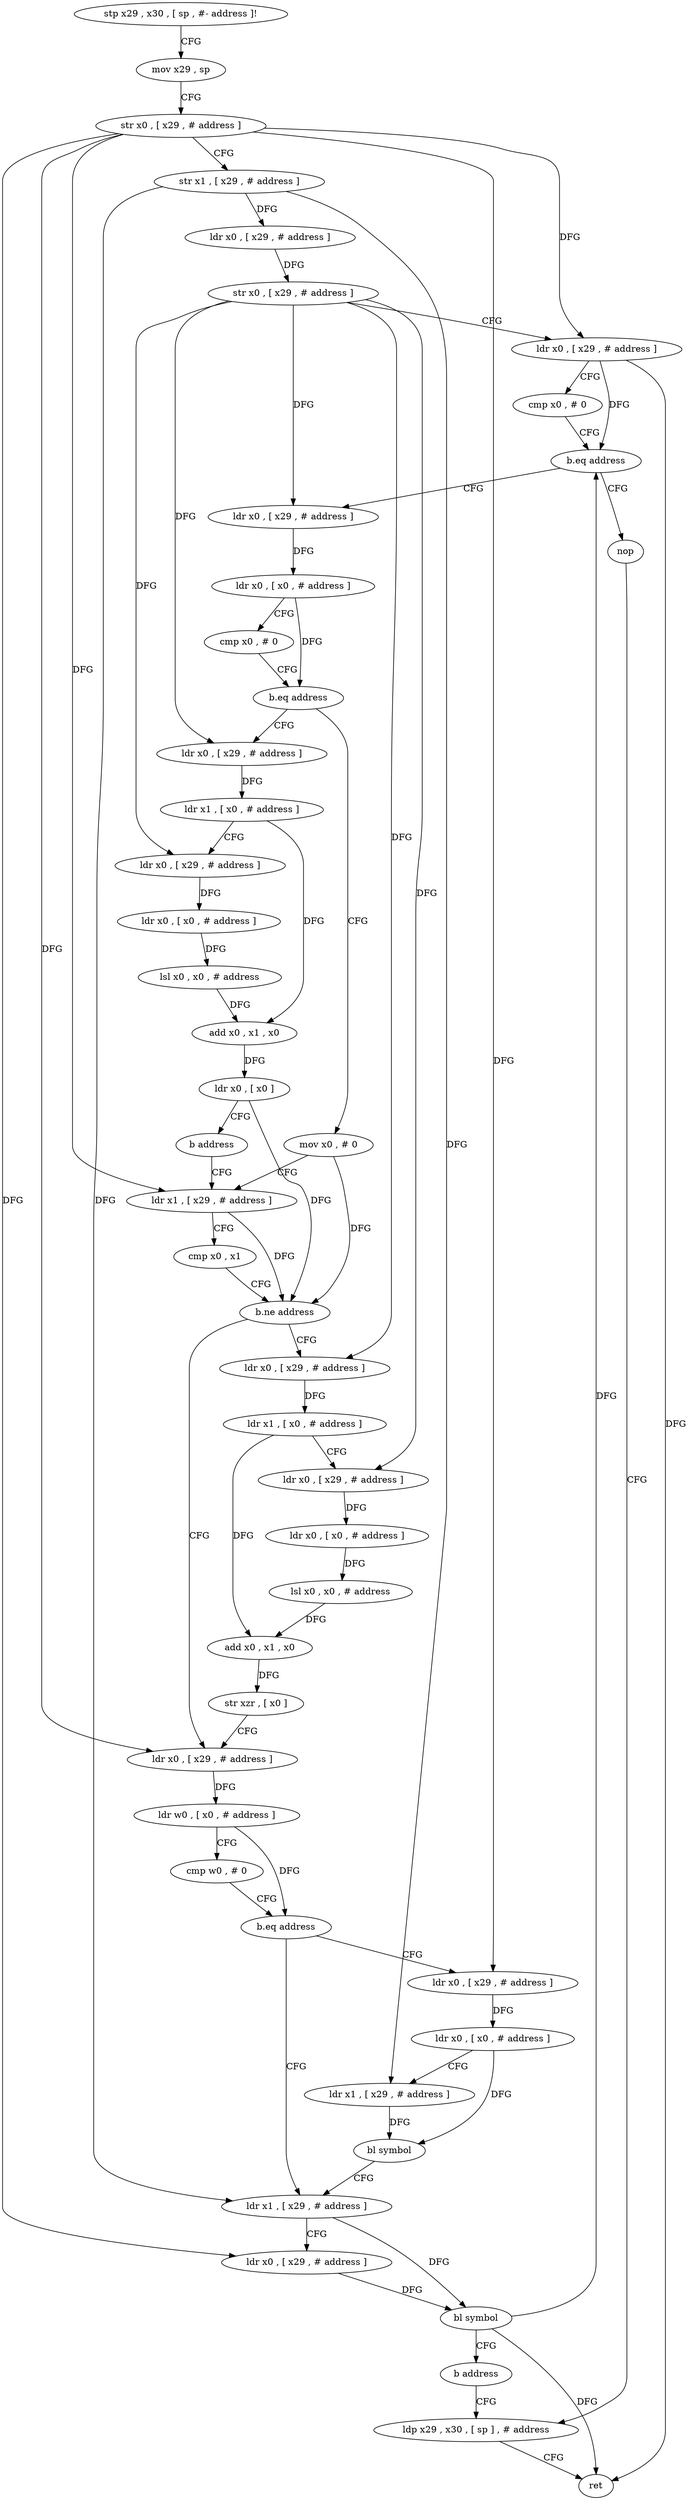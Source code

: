 digraph "func" {
"148284" [label = "stp x29 , x30 , [ sp , #- address ]!" ]
"148288" [label = "mov x29 , sp" ]
"148292" [label = "str x0 , [ x29 , # address ]" ]
"148296" [label = "str x1 , [ x29 , # address ]" ]
"148300" [label = "ldr x0 , [ x29 , # address ]" ]
"148304" [label = "str x0 , [ x29 , # address ]" ]
"148308" [label = "ldr x0 , [ x29 , # address ]" ]
"148312" [label = "cmp x0 , # 0" ]
"148316" [label = "b.eq address" ]
"148460" [label = "nop" ]
"148320" [label = "ldr x0 , [ x29 , # address ]" ]
"148464" [label = "ldp x29 , x30 , [ sp ] , # address" ]
"148324" [label = "ldr x0 , [ x0 , # address ]" ]
"148328" [label = "cmp x0 , # 0" ]
"148332" [label = "b.eq address" ]
"148368" [label = "mov x0 , # 0" ]
"148336" [label = "ldr x0 , [ x29 , # address ]" ]
"148372" [label = "ldr x1 , [ x29 , # address ]" ]
"148340" [label = "ldr x1 , [ x0 , # address ]" ]
"148344" [label = "ldr x0 , [ x29 , # address ]" ]
"148348" [label = "ldr x0 , [ x0 , # address ]" ]
"148352" [label = "lsl x0 , x0 , # address" ]
"148356" [label = "add x0 , x1 , x0" ]
"148360" [label = "ldr x0 , [ x0 ]" ]
"148364" [label = "b address" ]
"148412" [label = "ldr x0 , [ x29 , # address ]" ]
"148416" [label = "ldr w0 , [ x0 , # address ]" ]
"148420" [label = "cmp w0 , # 0" ]
"148424" [label = "b.eq address" ]
"148444" [label = "ldr x1 , [ x29 , # address ]" ]
"148428" [label = "ldr x0 , [ x29 , # address ]" ]
"148384" [label = "ldr x0 , [ x29 , # address ]" ]
"148388" [label = "ldr x1 , [ x0 , # address ]" ]
"148392" [label = "ldr x0 , [ x29 , # address ]" ]
"148396" [label = "ldr x0 , [ x0 , # address ]" ]
"148400" [label = "lsl x0 , x0 , # address" ]
"148404" [label = "add x0 , x1 , x0" ]
"148408" [label = "str xzr , [ x0 ]" ]
"148376" [label = "cmp x0 , x1" ]
"148380" [label = "b.ne address" ]
"148448" [label = "ldr x0 , [ x29 , # address ]" ]
"148452" [label = "bl symbol" ]
"148456" [label = "b address" ]
"148432" [label = "ldr x0 , [ x0 , # address ]" ]
"148436" [label = "ldr x1 , [ x29 , # address ]" ]
"148440" [label = "bl symbol" ]
"148468" [label = "ret" ]
"148284" -> "148288" [ label = "CFG" ]
"148288" -> "148292" [ label = "CFG" ]
"148292" -> "148296" [ label = "CFG" ]
"148292" -> "148308" [ label = "DFG" ]
"148292" -> "148372" [ label = "DFG" ]
"148292" -> "148412" [ label = "DFG" ]
"148292" -> "148448" [ label = "DFG" ]
"148292" -> "148428" [ label = "DFG" ]
"148296" -> "148300" [ label = "DFG" ]
"148296" -> "148444" [ label = "DFG" ]
"148296" -> "148436" [ label = "DFG" ]
"148300" -> "148304" [ label = "DFG" ]
"148304" -> "148308" [ label = "CFG" ]
"148304" -> "148320" [ label = "DFG" ]
"148304" -> "148336" [ label = "DFG" ]
"148304" -> "148344" [ label = "DFG" ]
"148304" -> "148384" [ label = "DFG" ]
"148304" -> "148392" [ label = "DFG" ]
"148308" -> "148312" [ label = "CFG" ]
"148308" -> "148316" [ label = "DFG" ]
"148308" -> "148468" [ label = "DFG" ]
"148312" -> "148316" [ label = "CFG" ]
"148316" -> "148460" [ label = "CFG" ]
"148316" -> "148320" [ label = "CFG" ]
"148460" -> "148464" [ label = "CFG" ]
"148320" -> "148324" [ label = "DFG" ]
"148464" -> "148468" [ label = "CFG" ]
"148324" -> "148328" [ label = "CFG" ]
"148324" -> "148332" [ label = "DFG" ]
"148328" -> "148332" [ label = "CFG" ]
"148332" -> "148368" [ label = "CFG" ]
"148332" -> "148336" [ label = "CFG" ]
"148368" -> "148372" [ label = "CFG" ]
"148368" -> "148380" [ label = "DFG" ]
"148336" -> "148340" [ label = "DFG" ]
"148372" -> "148376" [ label = "CFG" ]
"148372" -> "148380" [ label = "DFG" ]
"148340" -> "148344" [ label = "CFG" ]
"148340" -> "148356" [ label = "DFG" ]
"148344" -> "148348" [ label = "DFG" ]
"148348" -> "148352" [ label = "DFG" ]
"148352" -> "148356" [ label = "DFG" ]
"148356" -> "148360" [ label = "DFG" ]
"148360" -> "148364" [ label = "CFG" ]
"148360" -> "148380" [ label = "DFG" ]
"148364" -> "148372" [ label = "CFG" ]
"148412" -> "148416" [ label = "DFG" ]
"148416" -> "148420" [ label = "CFG" ]
"148416" -> "148424" [ label = "DFG" ]
"148420" -> "148424" [ label = "CFG" ]
"148424" -> "148444" [ label = "CFG" ]
"148424" -> "148428" [ label = "CFG" ]
"148444" -> "148448" [ label = "CFG" ]
"148444" -> "148452" [ label = "DFG" ]
"148428" -> "148432" [ label = "DFG" ]
"148384" -> "148388" [ label = "DFG" ]
"148388" -> "148392" [ label = "CFG" ]
"148388" -> "148404" [ label = "DFG" ]
"148392" -> "148396" [ label = "DFG" ]
"148396" -> "148400" [ label = "DFG" ]
"148400" -> "148404" [ label = "DFG" ]
"148404" -> "148408" [ label = "DFG" ]
"148408" -> "148412" [ label = "CFG" ]
"148376" -> "148380" [ label = "CFG" ]
"148380" -> "148412" [ label = "CFG" ]
"148380" -> "148384" [ label = "CFG" ]
"148448" -> "148452" [ label = "DFG" ]
"148452" -> "148456" [ label = "CFG" ]
"148452" -> "148316" [ label = "DFG" ]
"148452" -> "148468" [ label = "DFG" ]
"148456" -> "148464" [ label = "CFG" ]
"148432" -> "148436" [ label = "CFG" ]
"148432" -> "148440" [ label = "DFG" ]
"148436" -> "148440" [ label = "DFG" ]
"148440" -> "148444" [ label = "CFG" ]
}
